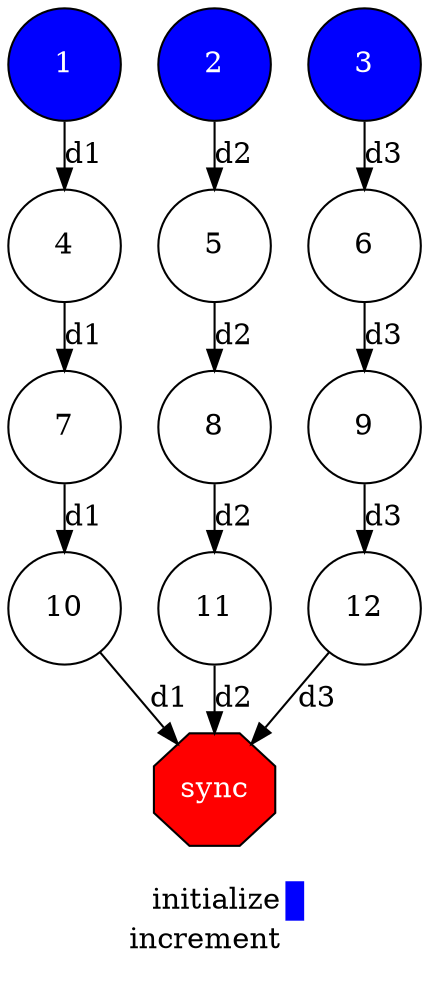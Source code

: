 digraph {
  rankdir=TB;
  labeljust="l";
  subgraph dependence_graph {
    ranksep=0.20;
    node[height=0.75];

1[shape=circle, style=filled fillcolor="#0000ff" fontcolor="#ffffff"];
2[shape=circle, style=filled fillcolor="#0000ff" fontcolor="#ffffff"];
3[shape=circle, style=filled fillcolor="#0000ff" fontcolor="#ffffff"];
4[shape=circle, style=filled fillcolor="#ffffff" fontcolor="#000000"];
1 -> 4[ label="d1" ];
5[shape=circle, style=filled fillcolor="#ffffff" fontcolor="#000000"];
2 -> 5[ label="d2" ];
6[shape=circle, style=filled fillcolor="#ffffff" fontcolor="#000000"];
3 -> 6[ label="d3" ];
7[shape=circle, style=filled fillcolor="#ffffff" fontcolor="#000000"];
4 -> 7[ label="d1" ];
8[shape=circle, style=filled fillcolor="#ffffff" fontcolor="#000000"];
5 -> 8[ label="d2" ];
9[shape=circle, style=filled fillcolor="#ffffff" fontcolor="#000000"];
6 -> 9[ label="d3" ];
10[shape=circle, style=filled fillcolor="#ffffff" fontcolor="#000000"];
7 -> 10[ label="d1" ];
11[shape=circle, style=filled fillcolor="#ffffff" fontcolor="#000000"];
8 -> 11[ label="d2" ];
12[shape=circle, style=filled fillcolor="#ffffff" fontcolor="#000000"];
9 -> 12[ label="d3" ];
Synchro1[label="sync", shape=octagon, style=filled fillcolor="#ff0000" fontcolor="#FFFFFF"];
10 -> Synchro1[ label="d1" ];
11 -> Synchro1[ label="d2" ];
12 -> Synchro1[ label="d3" ];  }
  subgraph legend {
    rank=sink;
    node [shape=plaintext, height=0.75];
    ranksep=0.20;
    label = "Legend";
    key [label=<
      <table border="0" cellpadding="2" cellspacing="0" cellborder="0">
<tr>
<td align="right">initialize</td>
<td bgcolor="#0000ff">&nbsp;</td>
</tr>
<tr>
<td align="right">increment</td>
<td bgcolor="#ffffff">&nbsp;</td>
</tr>
      </table>
    >]
  }
}
